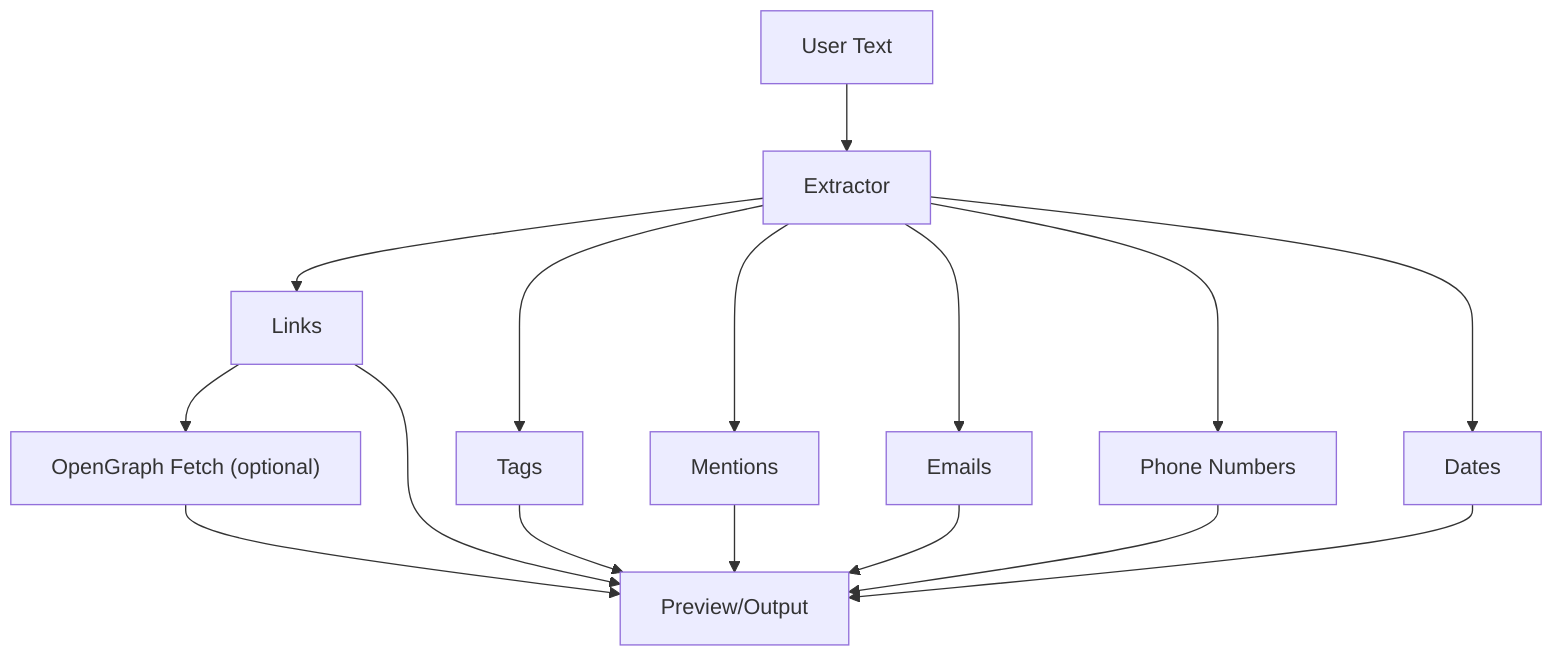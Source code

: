graph TD
  A["User Text"] --> B["Extractor"]
  B --> C1["Links"]
  B --> C2["Tags"]
  B --> C3["Mentions"]
  B --> C4["Emails"]
  B --> C5["Phone Numbers"]
  B --> C6["Dates"]
  C1 --> D["OpenGraph Fetch (optional)"]
  D --> E["Preview/Output"]
  C1 --> E
  C2 --> E
  C3 --> E
  C4 --> E
  C5 --> E
  C6 --> E